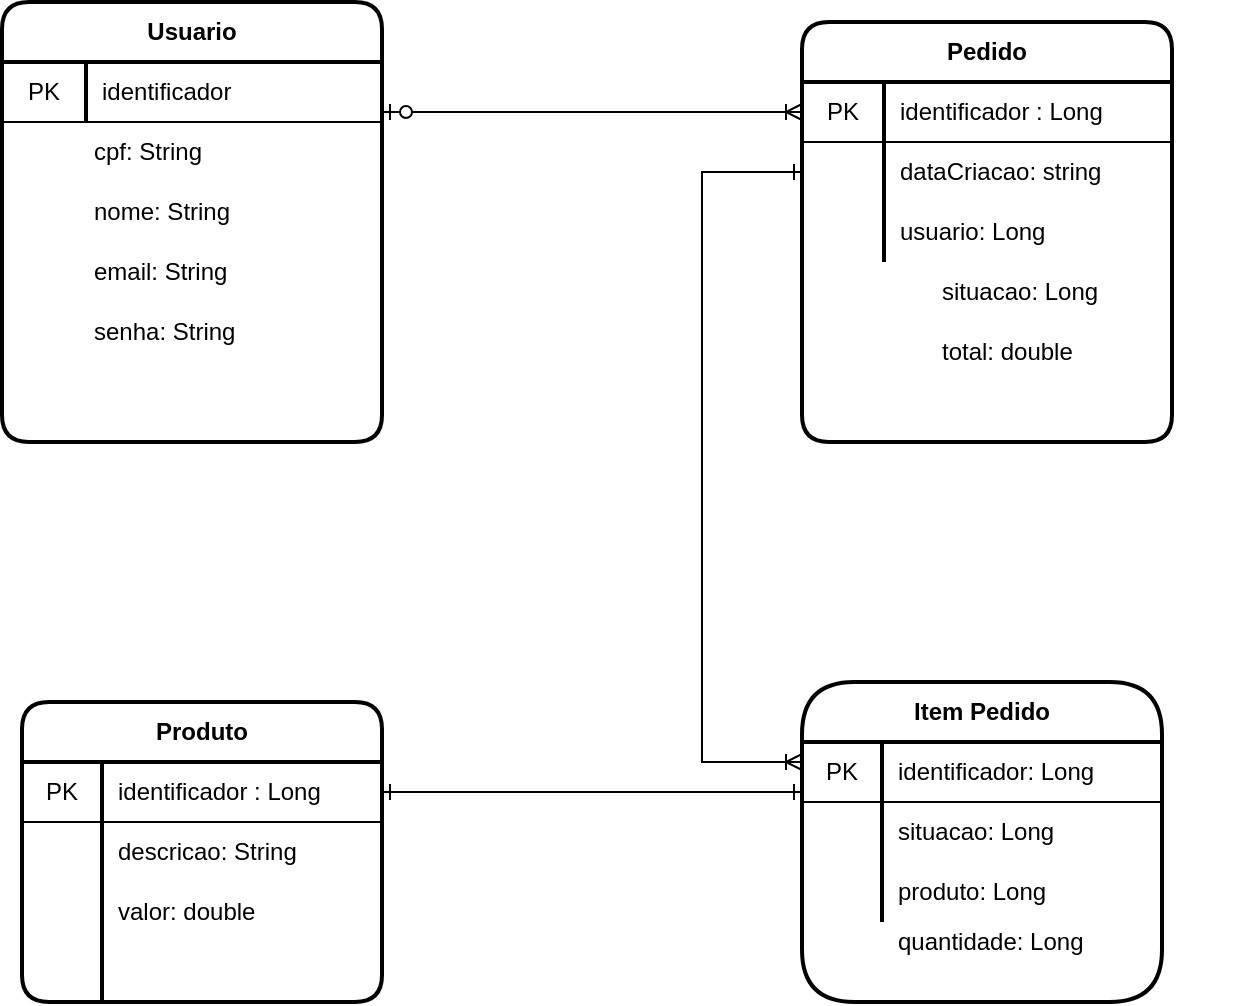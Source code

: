 <mxfile version="13.9.9" type="device"><diagram id="BzdztTbWa4xnm2M7BMxr" name="Página-1"><mxGraphModel dx="2323" dy="958" grid="1" gridSize="10" guides="1" tooltips="1" connect="1" arrows="1" fold="1" page="1" pageScale="1" pageWidth="827" pageHeight="1169" math="0" shadow="0"><root><mxCell id="0"/><mxCell id="1" parent="0"/><mxCell id="ihEb8QoZpF5-6zN4wKJy-74" style="edgeStyle=orthogonalEdgeStyle;rounded=0;orthogonalLoop=1;jettySize=auto;html=1;entryX=0;entryY=0.5;entryDx=0;entryDy=0;startArrow=ERzeroToOne;startFill=1;endArrow=ERoneToMany;endFill=0;" edge="1" parent="1" source="ihEb8QoZpF5-6zN4wKJy-13" target="ihEb8QoZpF5-6zN4wKJy-24"><mxGeometry relative="1" as="geometry"><Array as="points"><mxPoint x="-510" y="155"/><mxPoint x="-510" y="155"/></Array></mxGeometry></mxCell><mxCell id="ihEb8QoZpF5-6zN4wKJy-13" value="Usuario" style="shape=table;html=1;whiteSpace=wrap;startSize=30;container=1;collapsible=0;childLayout=tableLayout;fixedRows=1;rowLines=0;fontStyle=1;align=center;rounded=1;strokeWidth=2;" vertex="1" parent="1"><mxGeometry x="-750" y="100" width="190" height="220" as="geometry"/></mxCell><mxCell id="ihEb8QoZpF5-6zN4wKJy-14" value="" style="shape=partialRectangle;html=1;whiteSpace=wrap;collapsible=0;dropTarget=0;pointerEvents=0;fillColor=none;top=0;left=0;bottom=1;right=0;points=[[0,0.5],[1,0.5]];portConstraint=eastwest;" vertex="1" parent="ihEb8QoZpF5-6zN4wKJy-13"><mxGeometry y="30" width="190" height="30" as="geometry"/></mxCell><mxCell id="ihEb8QoZpF5-6zN4wKJy-15" value="PK" style="shape=partialRectangle;html=1;whiteSpace=wrap;connectable=0;fillColor=none;top=0;left=0;bottom=0;right=0;overflow=hidden;" vertex="1" parent="ihEb8QoZpF5-6zN4wKJy-14"><mxGeometry width="42" height="30" as="geometry"/></mxCell><mxCell id="ihEb8QoZpF5-6zN4wKJy-16" value="identificador" style="shape=partialRectangle;html=1;whiteSpace=wrap;connectable=0;fillColor=none;top=0;left=0;bottom=0;right=0;align=left;spacingLeft=6;overflow=hidden;" vertex="1" parent="ihEb8QoZpF5-6zN4wKJy-14"><mxGeometry x="42" width="148" height="30" as="geometry"/></mxCell><mxCell id="ihEb8QoZpF5-6zN4wKJy-23" value="Pedido" style="shape=table;html=1;whiteSpace=wrap;startSize=30;container=1;collapsible=0;childLayout=tableLayout;fixedRows=1;rowLines=0;fontStyle=1;align=center;rounded=1;strokeWidth=2;" vertex="1" parent="1"><mxGeometry x="-350" y="110" width="185" height="210" as="geometry"/></mxCell><mxCell id="ihEb8QoZpF5-6zN4wKJy-24" value="" style="shape=partialRectangle;html=1;whiteSpace=wrap;collapsible=0;dropTarget=0;pointerEvents=0;fillColor=none;top=0;left=0;bottom=1;right=0;points=[[0,0.5],[1,0.5]];portConstraint=eastwest;" vertex="1" parent="ihEb8QoZpF5-6zN4wKJy-23"><mxGeometry y="30" width="185" height="30" as="geometry"/></mxCell><mxCell id="ihEb8QoZpF5-6zN4wKJy-25" value="PK" style="shape=partialRectangle;html=1;whiteSpace=wrap;connectable=0;fillColor=none;top=0;left=0;bottom=0;right=0;overflow=hidden;" vertex="1" parent="ihEb8QoZpF5-6zN4wKJy-24"><mxGeometry width="41" height="30" as="geometry"/></mxCell><mxCell id="ihEb8QoZpF5-6zN4wKJy-26" value="identificador : Long" style="shape=partialRectangle;html=1;whiteSpace=wrap;connectable=0;fillColor=none;top=0;left=0;bottom=0;right=0;align=left;spacingLeft=6;overflow=hidden;" vertex="1" parent="ihEb8QoZpF5-6zN4wKJy-24"><mxGeometry x="41" width="144" height="30" as="geometry"/></mxCell><mxCell id="ihEb8QoZpF5-6zN4wKJy-27" value="" style="shape=partialRectangle;html=1;whiteSpace=wrap;collapsible=0;dropTarget=0;pointerEvents=0;fillColor=none;top=0;left=0;bottom=0;right=0;points=[[0,0.5],[1,0.5]];portConstraint=eastwest;" vertex="1" parent="ihEb8QoZpF5-6zN4wKJy-23"><mxGeometry y="60" width="185" height="30" as="geometry"/></mxCell><mxCell id="ihEb8QoZpF5-6zN4wKJy-28" value="" style="shape=partialRectangle;html=1;whiteSpace=wrap;connectable=0;fillColor=none;top=0;left=0;bottom=0;right=0;overflow=hidden;" vertex="1" parent="ihEb8QoZpF5-6zN4wKJy-27"><mxGeometry width="41" height="30" as="geometry"/></mxCell><mxCell id="ihEb8QoZpF5-6zN4wKJy-29" value="dataCriacao: string" style="shape=partialRectangle;html=1;whiteSpace=wrap;connectable=0;fillColor=none;top=0;left=0;bottom=0;right=0;align=left;spacingLeft=6;overflow=hidden;" vertex="1" parent="ihEb8QoZpF5-6zN4wKJy-27"><mxGeometry x="41" width="144" height="30" as="geometry"/></mxCell><mxCell id="ihEb8QoZpF5-6zN4wKJy-30" value="" style="shape=partialRectangle;html=1;whiteSpace=wrap;collapsible=0;dropTarget=0;pointerEvents=0;fillColor=none;top=0;left=0;bottom=0;right=0;points=[[0,0.5],[1,0.5]];portConstraint=eastwest;" vertex="1" parent="ihEb8QoZpF5-6zN4wKJy-23"><mxGeometry y="90" width="185" height="30" as="geometry"/></mxCell><mxCell id="ihEb8QoZpF5-6zN4wKJy-31" value="" style="shape=partialRectangle;html=1;whiteSpace=wrap;connectable=0;fillColor=none;top=0;left=0;bottom=0;right=0;overflow=hidden;" vertex="1" parent="ihEb8QoZpF5-6zN4wKJy-30"><mxGeometry width="41" height="30" as="geometry"/></mxCell><mxCell id="ihEb8QoZpF5-6zN4wKJy-32" value="usuario: Long" style="shape=partialRectangle;html=1;whiteSpace=wrap;connectable=0;fillColor=none;top=0;left=0;bottom=0;right=0;align=left;spacingLeft=6;overflow=hidden;" vertex="1" parent="ihEb8QoZpF5-6zN4wKJy-30"><mxGeometry x="41" width="144" height="30" as="geometry"/></mxCell><mxCell id="ihEb8QoZpF5-6zN4wKJy-33" value="Item Pedido" style="shape=table;html=1;whiteSpace=wrap;startSize=30;container=1;collapsible=0;childLayout=tableLayout;fixedRows=1;rowLines=0;fontStyle=1;align=center;rounded=1;strokeWidth=2;arcSize=29;" vertex="1" parent="1"><mxGeometry x="-350" y="440" width="180" height="160" as="geometry"/></mxCell><mxCell id="ihEb8QoZpF5-6zN4wKJy-34" value="" style="shape=partialRectangle;html=1;whiteSpace=wrap;collapsible=0;dropTarget=0;pointerEvents=0;fillColor=none;top=0;left=0;bottom=1;right=0;points=[[0,0.5],[1,0.5]];portConstraint=eastwest;" vertex="1" parent="ihEb8QoZpF5-6zN4wKJy-33"><mxGeometry y="30" width="180" height="30" as="geometry"/></mxCell><mxCell id="ihEb8QoZpF5-6zN4wKJy-35" value="PK" style="shape=partialRectangle;html=1;whiteSpace=wrap;connectable=0;fillColor=none;top=0;left=0;bottom=0;right=0;overflow=hidden;" vertex="1" parent="ihEb8QoZpF5-6zN4wKJy-34"><mxGeometry width="40" height="30" as="geometry"/></mxCell><mxCell id="ihEb8QoZpF5-6zN4wKJy-36" value="identificador: Long" style="shape=partialRectangle;html=1;whiteSpace=wrap;connectable=0;fillColor=none;top=0;left=0;bottom=0;right=0;align=left;spacingLeft=6;overflow=hidden;" vertex="1" parent="ihEb8QoZpF5-6zN4wKJy-34"><mxGeometry x="40" width="140" height="30" as="geometry"/></mxCell><mxCell id="ihEb8QoZpF5-6zN4wKJy-37" value="" style="shape=partialRectangle;html=1;whiteSpace=wrap;collapsible=0;dropTarget=0;pointerEvents=0;fillColor=none;top=0;left=0;bottom=0;right=0;points=[[0,0.5],[1,0.5]];portConstraint=eastwest;" vertex="1" parent="ihEb8QoZpF5-6zN4wKJy-33"><mxGeometry y="60" width="180" height="30" as="geometry"/></mxCell><mxCell id="ihEb8QoZpF5-6zN4wKJy-38" value="" style="shape=partialRectangle;html=1;whiteSpace=wrap;connectable=0;fillColor=none;top=0;left=0;bottom=0;right=0;overflow=hidden;" vertex="1" parent="ihEb8QoZpF5-6zN4wKJy-37"><mxGeometry width="40" height="30" as="geometry"/></mxCell><mxCell id="ihEb8QoZpF5-6zN4wKJy-39" value="situacao: Long" style="shape=partialRectangle;html=1;whiteSpace=wrap;connectable=0;fillColor=none;top=0;left=0;bottom=0;right=0;align=left;spacingLeft=6;overflow=hidden;" vertex="1" parent="ihEb8QoZpF5-6zN4wKJy-37"><mxGeometry x="40" width="140" height="30" as="geometry"/></mxCell><mxCell id="ihEb8QoZpF5-6zN4wKJy-78" value="" style="shape=partialRectangle;html=1;whiteSpace=wrap;collapsible=0;dropTarget=0;pointerEvents=0;fillColor=none;top=0;left=0;bottom=0;right=0;points=[[0,0.5],[1,0.5]];portConstraint=eastwest;" vertex="1" parent="ihEb8QoZpF5-6zN4wKJy-33"><mxGeometry y="90" width="180" height="30" as="geometry"/></mxCell><mxCell id="ihEb8QoZpF5-6zN4wKJy-79" value="" style="shape=partialRectangle;html=1;whiteSpace=wrap;connectable=0;fillColor=none;top=0;left=0;bottom=0;right=0;overflow=hidden;" vertex="1" parent="ihEb8QoZpF5-6zN4wKJy-78"><mxGeometry width="40" height="30" as="geometry"/></mxCell><mxCell id="ihEb8QoZpF5-6zN4wKJy-80" value="produto: Long" style="shape=partialRectangle;html=1;whiteSpace=wrap;connectable=0;fillColor=none;top=0;left=0;bottom=0;right=0;align=left;spacingLeft=6;overflow=hidden;" vertex="1" parent="ihEb8QoZpF5-6zN4wKJy-78"><mxGeometry x="40" width="140" height="30" as="geometry"/></mxCell><mxCell id="ihEb8QoZpF5-6zN4wKJy-46" value="nome: String" style="shape=partialRectangle;html=1;whiteSpace=wrap;connectable=0;fillColor=none;top=0;left=0;bottom=0;right=0;align=left;spacingLeft=6;overflow=hidden;" vertex="1" parent="1"><mxGeometry x="-712" y="190" width="124" height="30" as="geometry"/></mxCell><mxCell id="ihEb8QoZpF5-6zN4wKJy-47" value="Produto" style="shape=table;html=1;whiteSpace=wrap;startSize=30;container=1;collapsible=0;childLayout=tableLayout;fixedRows=1;rowLines=0;fontStyle=1;align=center;rounded=1;strokeWidth=2;" vertex="1" parent="1"><mxGeometry x="-740" y="450" width="180" height="150" as="geometry"/></mxCell><mxCell id="ihEb8QoZpF5-6zN4wKJy-48" value="" style="shape=partialRectangle;html=1;whiteSpace=wrap;collapsible=0;dropTarget=0;pointerEvents=0;fillColor=none;top=0;left=0;bottom=1;right=0;points=[[0,0.5],[1,0.5]];portConstraint=eastwest;" vertex="1" parent="ihEb8QoZpF5-6zN4wKJy-47"><mxGeometry y="30" width="180" height="30" as="geometry"/></mxCell><mxCell id="ihEb8QoZpF5-6zN4wKJy-49" value="PK" style="shape=partialRectangle;html=1;whiteSpace=wrap;connectable=0;fillColor=none;top=0;left=0;bottom=0;right=0;overflow=hidden;" vertex="1" parent="ihEb8QoZpF5-6zN4wKJy-48"><mxGeometry width="40" height="30" as="geometry"/></mxCell><mxCell id="ihEb8QoZpF5-6zN4wKJy-50" value="identificador : Long" style="shape=partialRectangle;html=1;whiteSpace=wrap;connectable=0;fillColor=none;top=0;left=0;bottom=0;right=0;align=left;spacingLeft=6;overflow=hidden;" vertex="1" parent="ihEb8QoZpF5-6zN4wKJy-48"><mxGeometry x="40" width="140" height="30" as="geometry"/></mxCell><mxCell id="ihEb8QoZpF5-6zN4wKJy-51" value="" style="shape=partialRectangle;html=1;whiteSpace=wrap;collapsible=0;dropTarget=0;pointerEvents=0;fillColor=none;top=0;left=0;bottom=0;right=0;points=[[0,0.5],[1,0.5]];portConstraint=eastwest;" vertex="1" parent="ihEb8QoZpF5-6zN4wKJy-47"><mxGeometry y="60" width="180" height="30" as="geometry"/></mxCell><mxCell id="ihEb8QoZpF5-6zN4wKJy-52" value="" style="shape=partialRectangle;html=1;whiteSpace=wrap;connectable=0;fillColor=none;top=0;left=0;bottom=0;right=0;overflow=hidden;" vertex="1" parent="ihEb8QoZpF5-6zN4wKJy-51"><mxGeometry width="40" height="30" as="geometry"/></mxCell><mxCell id="ihEb8QoZpF5-6zN4wKJy-53" value="descricao: String" style="shape=partialRectangle;html=1;whiteSpace=wrap;connectable=0;fillColor=none;top=0;left=0;bottom=0;right=0;align=left;spacingLeft=6;overflow=hidden;" vertex="1" parent="ihEb8QoZpF5-6zN4wKJy-51"><mxGeometry x="40" width="140" height="30" as="geometry"/></mxCell><mxCell id="ihEb8QoZpF5-6zN4wKJy-40" value="" style="shape=partialRectangle;html=1;whiteSpace=wrap;collapsible=0;dropTarget=0;pointerEvents=0;fillColor=none;top=0;left=0;bottom=0;right=0;points=[[0,0.5],[1,0.5]];portConstraint=eastwest;" vertex="1" parent="ihEb8QoZpF5-6zN4wKJy-47"><mxGeometry y="90" width="180" height="30" as="geometry"/></mxCell><mxCell id="ihEb8QoZpF5-6zN4wKJy-41" value="" style="shape=partialRectangle;html=1;whiteSpace=wrap;connectable=0;fillColor=none;top=0;left=0;bottom=0;right=0;overflow=hidden;" vertex="1" parent="ihEb8QoZpF5-6zN4wKJy-40"><mxGeometry width="40" height="30" as="geometry"/></mxCell><mxCell id="ihEb8QoZpF5-6zN4wKJy-42" value="valor: double" style="shape=partialRectangle;html=1;whiteSpace=wrap;connectable=0;fillColor=none;top=0;left=0;bottom=0;right=0;align=left;spacingLeft=6;overflow=hidden;" vertex="1" parent="ihEb8QoZpF5-6zN4wKJy-40"><mxGeometry x="40" width="140" height="30" as="geometry"/></mxCell><mxCell id="ihEb8QoZpF5-6zN4wKJy-54" value="" style="shape=partialRectangle;html=1;whiteSpace=wrap;collapsible=0;dropTarget=0;pointerEvents=0;fillColor=none;top=0;left=0;bottom=0;right=0;points=[[0,0.5],[1,0.5]];portConstraint=eastwest;" vertex="1" parent="ihEb8QoZpF5-6zN4wKJy-47"><mxGeometry y="120" width="180" height="30" as="geometry"/></mxCell><mxCell id="ihEb8QoZpF5-6zN4wKJy-55" value="" style="shape=partialRectangle;html=1;whiteSpace=wrap;connectable=0;fillColor=none;top=0;left=0;bottom=0;right=0;overflow=hidden;" vertex="1" parent="ihEb8QoZpF5-6zN4wKJy-54"><mxGeometry width="40" height="30" as="geometry"/></mxCell><mxCell id="ihEb8QoZpF5-6zN4wKJy-56" value="" style="shape=partialRectangle;html=1;whiteSpace=wrap;connectable=0;fillColor=none;top=0;left=0;bottom=0;right=0;align=left;spacingLeft=6;overflow=hidden;" vertex="1" parent="ihEb8QoZpF5-6zN4wKJy-54"><mxGeometry x="40" width="140" height="30" as="geometry"/></mxCell><mxCell id="ihEb8QoZpF5-6zN4wKJy-59" value="situacao: Long" style="shape=partialRectangle;html=1;whiteSpace=wrap;connectable=0;fillColor=none;top=0;left=0;bottom=0;right=0;align=left;spacingLeft=6;overflow=hidden;" vertex="1" parent="1"><mxGeometry x="-288" y="230" width="163" height="30" as="geometry"/></mxCell><mxCell id="ihEb8QoZpF5-6zN4wKJy-60" value="total: double" style="shape=partialRectangle;html=1;whiteSpace=wrap;connectable=0;fillColor=none;top=0;left=0;bottom=0;right=0;align=left;spacingLeft=6;overflow=hidden;" vertex="1" parent="1"><mxGeometry x="-288" y="260" width="163" height="30" as="geometry"/></mxCell><mxCell id="ihEb8QoZpF5-6zN4wKJy-75" style="edgeStyle=orthogonalEdgeStyle;rounded=0;orthogonalLoop=1;jettySize=auto;html=1;startArrow=ERone;startFill=0;endArrow=ERoneToMany;endFill=0;exitX=0;exitY=0.5;exitDx=0;exitDy=0;" edge="1" parent="1" source="ihEb8QoZpF5-6zN4wKJy-27"><mxGeometry relative="1" as="geometry"><mxPoint x="-430" y="180" as="sourcePoint"/><mxPoint x="-350" y="480" as="targetPoint"/><Array as="points"><mxPoint x="-400" y="185"/><mxPoint x="-400" y="480"/></Array></mxGeometry></mxCell><mxCell id="ihEb8QoZpF5-6zN4wKJy-83" style="edgeStyle=orthogonalEdgeStyle;rounded=0;orthogonalLoop=1;jettySize=auto;html=1;startArrow=ERone;startFill=0;endArrow=ERone;endFill=0;entryX=1;entryY=0.5;entryDx=0;entryDy=0;" edge="1" parent="1" target="ihEb8QoZpF5-6zN4wKJy-48"><mxGeometry relative="1" as="geometry"><mxPoint x="-350" y="495" as="sourcePoint"/><mxPoint x="135" y="450" as="targetPoint"/><Array as="points"><mxPoint x="-350" y="495"/></Array></mxGeometry></mxCell><mxCell id="ihEb8QoZpF5-6zN4wKJy-84" value="quantidade: Long" style="shape=partialRectangle;html=1;whiteSpace=wrap;connectable=0;fillColor=none;top=0;left=0;bottom=0;right=0;align=left;spacingLeft=6;overflow=hidden;" vertex="1" parent="1"><mxGeometry x="-310" y="550" width="140" height="40" as="geometry"/></mxCell><mxCell id="ihEb8QoZpF5-6zN4wKJy-85" value="cpf: String" style="shape=partialRectangle;html=1;whiteSpace=wrap;connectable=0;fillColor=none;top=0;left=0;bottom=0;right=0;align=left;spacingLeft=6;overflow=hidden;" vertex="1" parent="1"><mxGeometry x="-712" y="160" width="124" height="30" as="geometry"/></mxCell><mxCell id="ihEb8QoZpF5-6zN4wKJy-86" value="email: String" style="shape=partialRectangle;html=1;whiteSpace=wrap;connectable=0;fillColor=none;top=0;left=0;bottom=0;right=0;align=left;spacingLeft=6;overflow=hidden;" vertex="1" parent="1"><mxGeometry x="-712" y="220" width="124" height="30" as="geometry"/></mxCell><mxCell id="ihEb8QoZpF5-6zN4wKJy-89" value="senha: String" style="shape=partialRectangle;html=1;whiteSpace=wrap;connectable=0;fillColor=none;top=0;left=0;bottom=0;right=0;align=left;spacingLeft=6;overflow=hidden;" vertex="1" parent="1"><mxGeometry x="-712" y="250" width="124" height="30" as="geometry"/></mxCell></root></mxGraphModel></diagram></mxfile>